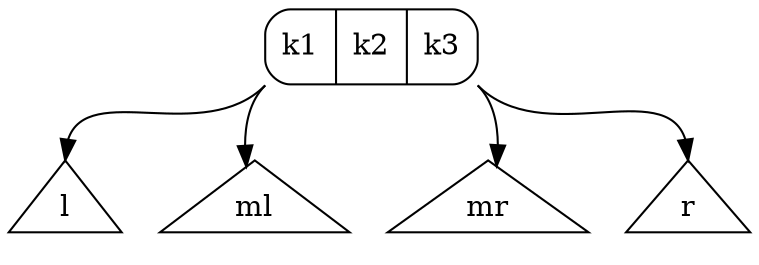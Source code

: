 digraph G {
    node [ ordering = out ];
    n [ shape = Mrecord, label = "<f1> k1|<f2> k2| <f3> k3" ];
    "n":f1 -> l  [ tailport = sw, headport = n ];
    "n":f2 -> ml [ tailport = sw ];
    "n":f2 -> mr [ tailport = se ];
    "n":f3 -> r  [ tailport = se, headport = n ];
    l  [ shape = triangle ];
    ml [ shape = triangle ];
    mr [ shape = triangle ];
    r  [ shape = triangle ];
}
